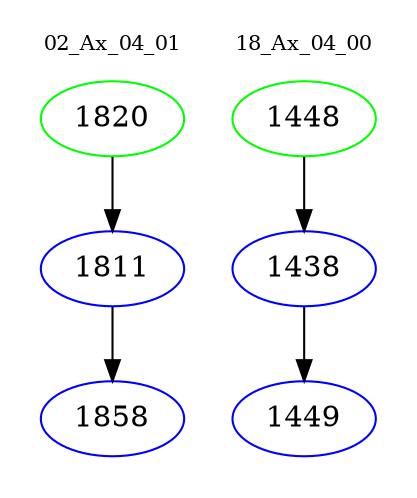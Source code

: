 digraph{
subgraph cluster_0 {
color = white
label = "02_Ax_04_01";
fontsize=10;
T0_1820 [label="1820", color="green"]
T0_1820 -> T0_1811 [color="black"]
T0_1811 [label="1811", color="blue"]
T0_1811 -> T0_1858 [color="black"]
T0_1858 [label="1858", color="blue"]
}
subgraph cluster_1 {
color = white
label = "18_Ax_04_00";
fontsize=10;
T1_1448 [label="1448", color="green"]
T1_1448 -> T1_1438 [color="black"]
T1_1438 [label="1438", color="blue"]
T1_1438 -> T1_1449 [color="black"]
T1_1449 [label="1449", color="blue"]
}
}
